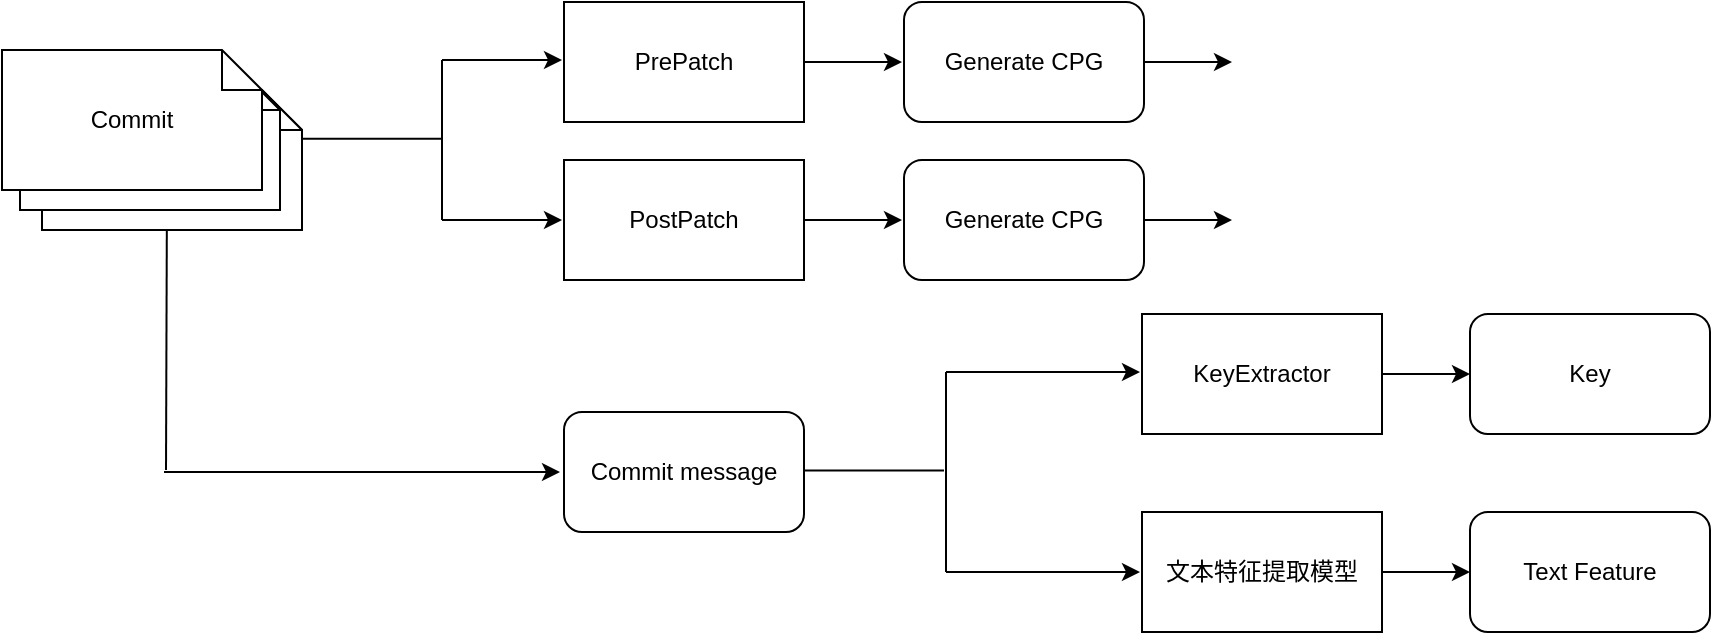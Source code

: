 <mxfile version="21.2.1" type="github">
  <diagram name="第 1 页" id="AJSdKsO4C3Va9-b6ls6C">
    <mxGraphModel dx="1134" dy="706" grid="1" gridSize="10" guides="1" tooltips="1" connect="1" arrows="1" fold="1" page="1" pageScale="1" pageWidth="827" pageHeight="1169" math="0" shadow="0">
      <root>
        <mxCell id="0" />
        <mxCell id="1" parent="0" />
        <mxCell id="vWMWjwVAAwe9uqM1hpxN-3" value="Note" style="shape=note;size=20;whiteSpace=wrap;html=1;" vertex="1" parent="1">
          <mxGeometry x="125" y="320" width="130" height="70" as="geometry" />
        </mxCell>
        <mxCell id="vWMWjwVAAwe9uqM1hpxN-4" value="Note" style="shape=note;size=20;whiteSpace=wrap;html=1;" vertex="1" parent="1">
          <mxGeometry x="125" y="320" width="130" height="70" as="geometry" />
        </mxCell>
        <mxCell id="vWMWjwVAAwe9uqM1hpxN-5" value="Note" style="shape=note;size=20;whiteSpace=wrap;html=1;" vertex="1" parent="1">
          <mxGeometry x="114" y="310" width="130" height="70" as="geometry" />
        </mxCell>
        <mxCell id="vWMWjwVAAwe9uqM1hpxN-6" value="Commit" style="shape=note;size=20;whiteSpace=wrap;html=1;" vertex="1" parent="1">
          <mxGeometry x="105" y="300" width="130" height="70" as="geometry" />
        </mxCell>
        <mxCell id="vWMWjwVAAwe9uqM1hpxN-9" value="" style="endArrow=none;html=1;rounded=0;" edge="1" parent="1">
          <mxGeometry width="50" height="50" relative="1" as="geometry">
            <mxPoint x="255" y="344.41" as="sourcePoint" />
            <mxPoint x="325" y="344.41" as="targetPoint" />
          </mxGeometry>
        </mxCell>
        <mxCell id="vWMWjwVAAwe9uqM1hpxN-10" value="" style="endArrow=none;html=1;rounded=0;" edge="1" parent="1">
          <mxGeometry width="50" height="50" relative="1" as="geometry">
            <mxPoint x="325" y="385" as="sourcePoint" />
            <mxPoint x="325" y="305" as="targetPoint" />
          </mxGeometry>
        </mxCell>
        <mxCell id="vWMWjwVAAwe9uqM1hpxN-13" value="" style="endArrow=classic;html=1;rounded=0;" edge="1" parent="1">
          <mxGeometry width="50" height="50" relative="1" as="geometry">
            <mxPoint x="325" y="305" as="sourcePoint" />
            <mxPoint x="385" y="305" as="targetPoint" />
          </mxGeometry>
        </mxCell>
        <mxCell id="vWMWjwVAAwe9uqM1hpxN-14" value="" style="endArrow=classic;html=1;rounded=0;" edge="1" parent="1">
          <mxGeometry width="50" height="50" relative="1" as="geometry">
            <mxPoint x="325" y="385" as="sourcePoint" />
            <mxPoint x="385" y="385" as="targetPoint" />
          </mxGeometry>
        </mxCell>
        <mxCell id="vWMWjwVAAwe9uqM1hpxN-29" style="edgeStyle=orthogonalEdgeStyle;rounded=0;orthogonalLoop=1;jettySize=auto;html=1;" edge="1" parent="1">
          <mxGeometry relative="1" as="geometry">
            <mxPoint x="555" y="306" as="targetPoint" />
            <mxPoint x="505" y="306" as="sourcePoint" />
          </mxGeometry>
        </mxCell>
        <mxCell id="vWMWjwVAAwe9uqM1hpxN-32" style="edgeStyle=orthogonalEdgeStyle;rounded=0;orthogonalLoop=1;jettySize=auto;html=1;" edge="1" parent="1">
          <mxGeometry relative="1" as="geometry">
            <mxPoint x="555" y="385" as="targetPoint" />
            <mxPoint x="505" y="385" as="sourcePoint" />
          </mxGeometry>
        </mxCell>
        <mxCell id="vWMWjwVAAwe9uqM1hpxN-18" value="" style="endArrow=none;html=1;rounded=0;" edge="1" parent="1">
          <mxGeometry width="50" height="50" relative="1" as="geometry">
            <mxPoint x="187" y="510" as="sourcePoint" />
            <mxPoint x="187.41" y="390" as="targetPoint" />
          </mxGeometry>
        </mxCell>
        <mxCell id="vWMWjwVAAwe9uqM1hpxN-19" value="" style="endArrow=classic;html=1;rounded=0;" edge="1" parent="1">
          <mxGeometry width="50" height="50" relative="1" as="geometry">
            <mxPoint x="186" y="511" as="sourcePoint" />
            <mxPoint x="384" y="511" as="targetPoint" />
          </mxGeometry>
        </mxCell>
        <mxCell id="vWMWjwVAAwe9uqM1hpxN-20" value="Commit message" style="rounded=1;whiteSpace=wrap;html=1;" vertex="1" parent="1">
          <mxGeometry x="386" y="481" width="120" height="60" as="geometry" />
        </mxCell>
        <mxCell id="vWMWjwVAAwe9uqM1hpxN-23" value="" style="endArrow=none;html=1;rounded=0;" edge="1" parent="1">
          <mxGeometry width="50" height="50" relative="1" as="geometry">
            <mxPoint x="506" y="510.29" as="sourcePoint" />
            <mxPoint x="576" y="510.29" as="targetPoint" />
          </mxGeometry>
        </mxCell>
        <mxCell id="vWMWjwVAAwe9uqM1hpxN-24" value="" style="endArrow=none;html=1;rounded=0;" edge="1" parent="1">
          <mxGeometry width="50" height="50" relative="1" as="geometry">
            <mxPoint x="577" y="561" as="sourcePoint" />
            <mxPoint x="577" y="461" as="targetPoint" />
          </mxGeometry>
        </mxCell>
        <mxCell id="vWMWjwVAAwe9uqM1hpxN-26" value="" style="endArrow=classic;html=1;rounded=0;" edge="1" parent="1">
          <mxGeometry width="50" height="50" relative="1" as="geometry">
            <mxPoint x="577" y="461" as="sourcePoint" />
            <mxPoint x="674" y="461" as="targetPoint" />
          </mxGeometry>
        </mxCell>
        <mxCell id="vWMWjwVAAwe9uqM1hpxN-27" value="" style="endArrow=classic;html=1;rounded=0;" edge="1" parent="1">
          <mxGeometry width="50" height="50" relative="1" as="geometry">
            <mxPoint x="577" y="561" as="sourcePoint" />
            <mxPoint x="674" y="561" as="targetPoint" />
          </mxGeometry>
        </mxCell>
        <mxCell id="vWMWjwVAAwe9uqM1hpxN-37" style="edgeStyle=orthogonalEdgeStyle;rounded=0;orthogonalLoop=1;jettySize=auto;html=1;" edge="1" parent="1" source="vWMWjwVAAwe9uqM1hpxN-28">
          <mxGeometry relative="1" as="geometry">
            <mxPoint x="839" y="561" as="targetPoint" />
          </mxGeometry>
        </mxCell>
        <mxCell id="vWMWjwVAAwe9uqM1hpxN-28" value="文本特征提取模型" style="rounded=0;whiteSpace=wrap;html=1;" vertex="1" parent="1">
          <mxGeometry x="675" y="531" width="120" height="60" as="geometry" />
        </mxCell>
        <mxCell id="vWMWjwVAAwe9uqM1hpxN-39" style="edgeStyle=orthogonalEdgeStyle;rounded=0;orthogonalLoop=1;jettySize=auto;html=1;" edge="1" parent="1" source="vWMWjwVAAwe9uqM1hpxN-31">
          <mxGeometry relative="1" as="geometry">
            <mxPoint x="720" y="306" as="targetPoint" />
          </mxGeometry>
        </mxCell>
        <mxCell id="vWMWjwVAAwe9uqM1hpxN-31" value="Generate CPG" style="rounded=1;whiteSpace=wrap;html=1;" vertex="1" parent="1">
          <mxGeometry x="556" y="276" width="120" height="60" as="geometry" />
        </mxCell>
        <mxCell id="vWMWjwVAAwe9uqM1hpxN-40" style="edgeStyle=orthogonalEdgeStyle;rounded=0;orthogonalLoop=1;jettySize=auto;html=1;" edge="1" parent="1" source="vWMWjwVAAwe9uqM1hpxN-33">
          <mxGeometry relative="1" as="geometry">
            <mxPoint x="720" y="385" as="targetPoint" />
          </mxGeometry>
        </mxCell>
        <mxCell id="vWMWjwVAAwe9uqM1hpxN-33" value="Generate CPG" style="rounded=1;whiteSpace=wrap;html=1;" vertex="1" parent="1">
          <mxGeometry x="556" y="355" width="120" height="60" as="geometry" />
        </mxCell>
        <mxCell id="vWMWjwVAAwe9uqM1hpxN-35" style="edgeStyle=orthogonalEdgeStyle;rounded=0;orthogonalLoop=1;jettySize=auto;html=1;" edge="1" parent="1" source="vWMWjwVAAwe9uqM1hpxN-34">
          <mxGeometry relative="1" as="geometry">
            <mxPoint x="839" y="462" as="targetPoint" />
          </mxGeometry>
        </mxCell>
        <mxCell id="vWMWjwVAAwe9uqM1hpxN-34" value="KeyExtractor" style="rounded=0;whiteSpace=wrap;html=1;" vertex="1" parent="1">
          <mxGeometry x="675" y="432" width="120" height="60" as="geometry" />
        </mxCell>
        <mxCell id="vWMWjwVAAwe9uqM1hpxN-36" value="Key" style="rounded=1;whiteSpace=wrap;html=1;" vertex="1" parent="1">
          <mxGeometry x="839" y="432" width="120" height="60" as="geometry" />
        </mxCell>
        <mxCell id="vWMWjwVAAwe9uqM1hpxN-38" value="Text Feature" style="rounded=1;whiteSpace=wrap;html=1;" vertex="1" parent="1">
          <mxGeometry x="839" y="531" width="120" height="60" as="geometry" />
        </mxCell>
        <mxCell id="vWMWjwVAAwe9uqM1hpxN-41" value="PrePatch" style="rounded=0;whiteSpace=wrap;html=1;" vertex="1" parent="1">
          <mxGeometry x="386" y="276" width="120" height="60" as="geometry" />
        </mxCell>
        <mxCell id="vWMWjwVAAwe9uqM1hpxN-42" value="PostPatch" style="rounded=0;whiteSpace=wrap;html=1;" vertex="1" parent="1">
          <mxGeometry x="386" y="355" width="120" height="60" as="geometry" />
        </mxCell>
      </root>
    </mxGraphModel>
  </diagram>
</mxfile>
